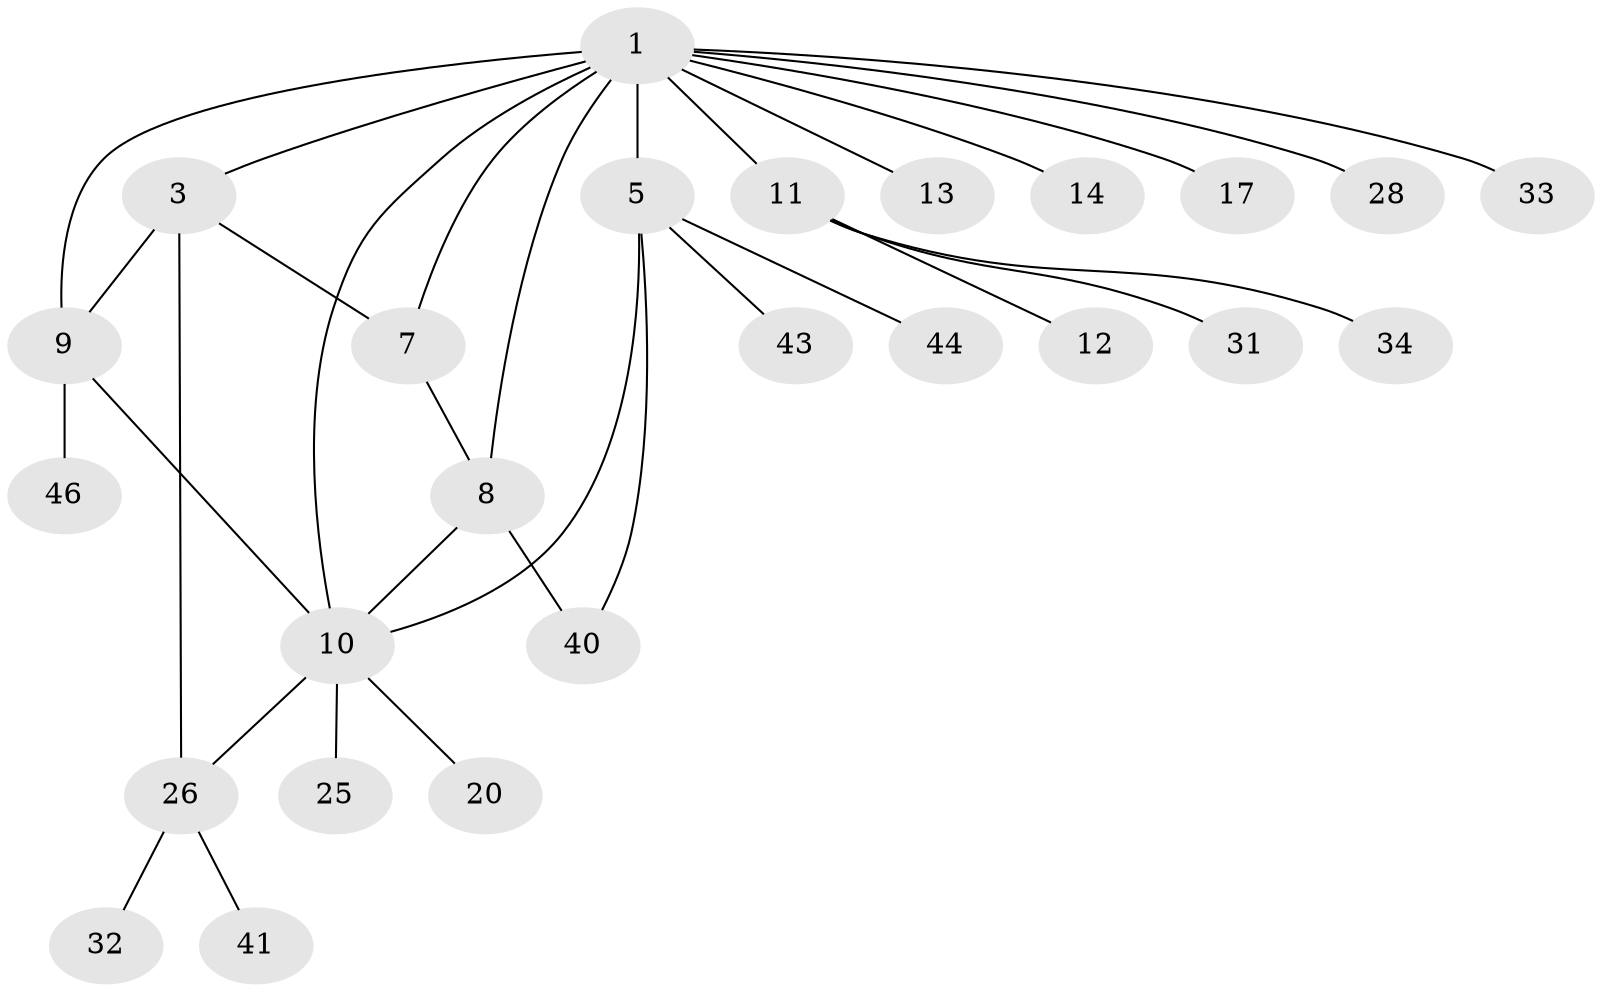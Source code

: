 // original degree distribution, {4: 0.09803921568627451, 5: 0.0784313725490196, 8: 0.0196078431372549, 6: 0.0392156862745098, 3: 0.058823529411764705, 10: 0.0196078431372549, 2: 0.1568627450980392, 1: 0.5294117647058824}
// Generated by graph-tools (version 1.1) at 2025/15/03/09/25 04:15:49]
// undirected, 25 vertices, 32 edges
graph export_dot {
graph [start="1"]
  node [color=gray90,style=filled];
  1 [super="+4+2"];
  3;
  5 [super="+24+30+36"];
  7 [super="+18+50"];
  8;
  9 [super="+37+23"];
  10 [super="+15+22+47+16"];
  11;
  12 [super="+21"];
  13 [super="+45"];
  14;
  17 [super="+49+51+19+39+42"];
  20;
  25;
  26;
  28;
  31;
  32;
  33;
  34;
  40;
  41;
  43;
  44;
  46;
  1 -- 5 [weight=2];
  1 -- 8 [weight=2];
  1 -- 33;
  1 -- 3;
  1 -- 7;
  1 -- 14;
  1 -- 17;
  1 -- 28 [weight=2];
  1 -- 9;
  1 -- 10;
  1 -- 11;
  1 -- 13;
  3 -- 7;
  3 -- 9;
  3 -- 26;
  5 -- 10;
  5 -- 40;
  5 -- 44;
  5 -- 43;
  7 -- 8;
  8 -- 10;
  8 -- 40;
  9 -- 10;
  9 -- 46;
  10 -- 20;
  10 -- 25;
  10 -- 26;
  11 -- 12;
  11 -- 31;
  11 -- 34;
  26 -- 32;
  26 -- 41;
}
